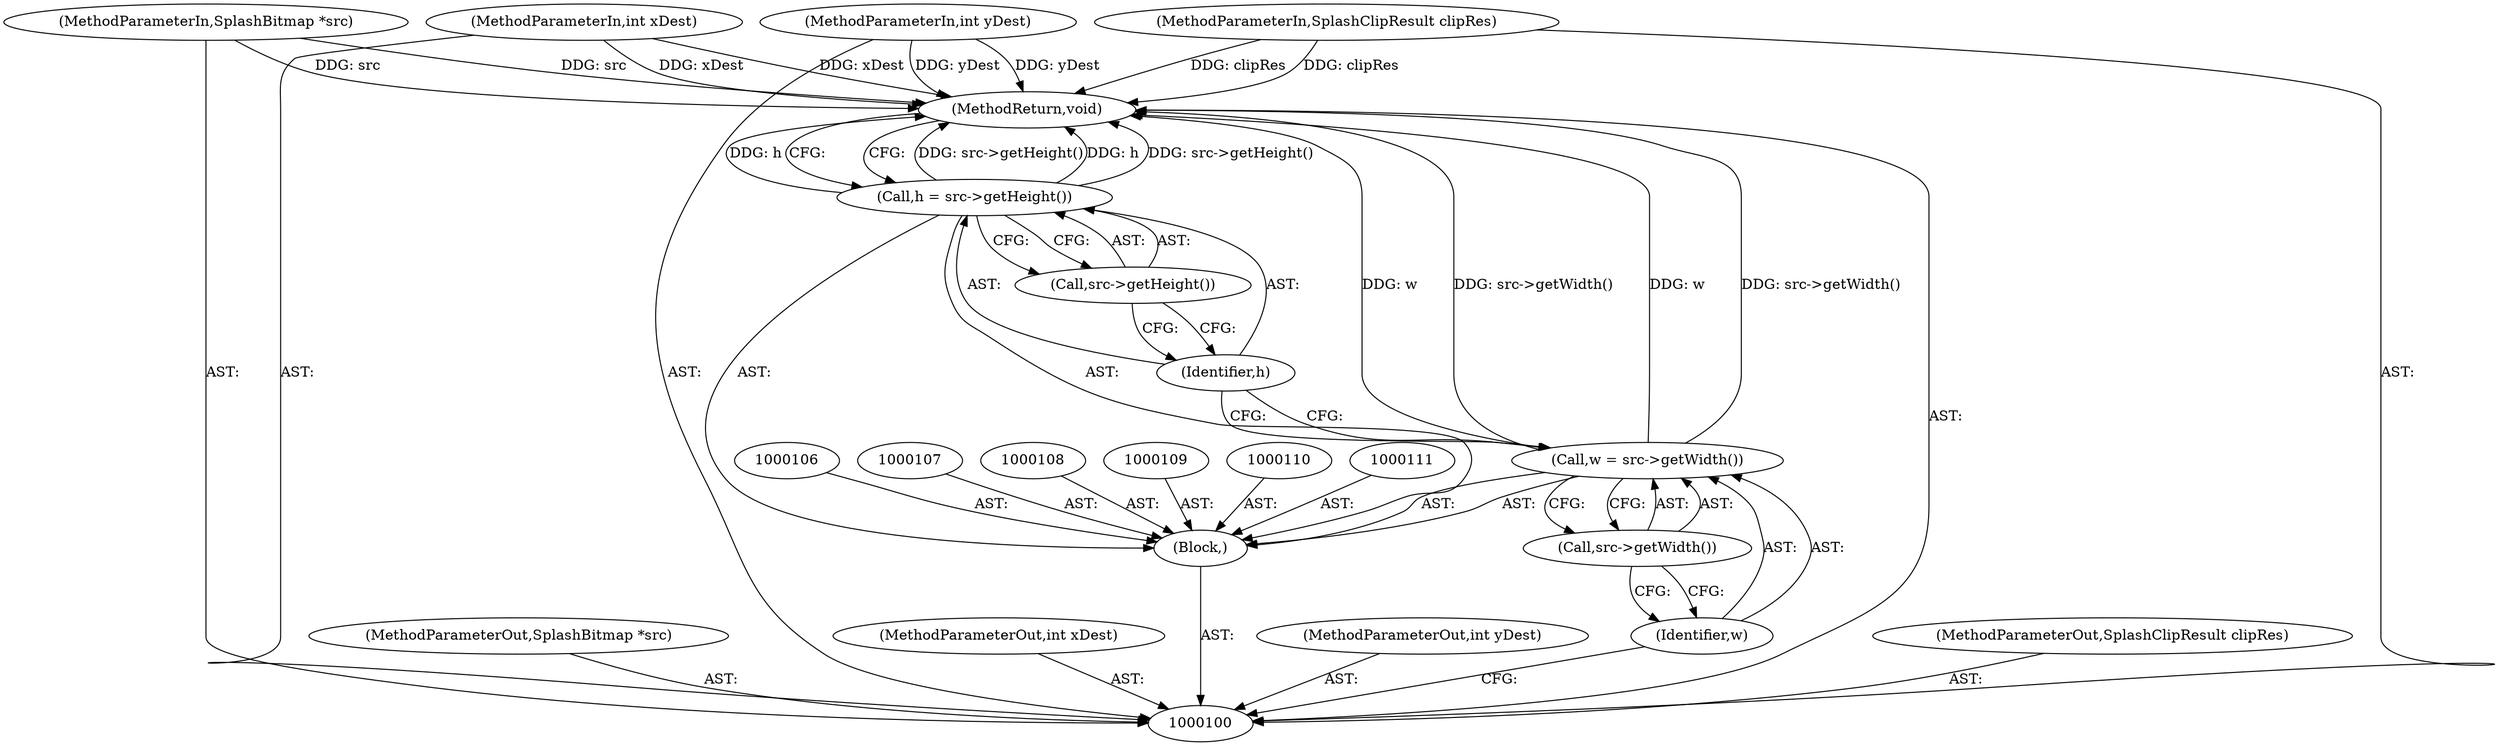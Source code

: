 digraph "1_poppler_a9b8ab4657dec65b8b86c225d12c533ad7e984e2_0" {
"1000118" [label="(MethodReturn,void)"];
"1000101" [label="(MethodParameterIn,SplashBitmap *src)"];
"1000137" [label="(MethodParameterOut,SplashBitmap *src)"];
"1000102" [label="(MethodParameterIn,int xDest)"];
"1000138" [label="(MethodParameterOut,int xDest)"];
"1000103" [label="(MethodParameterIn,int yDest)"];
"1000139" [label="(MethodParameterOut,int yDest)"];
"1000105" [label="(Block,)"];
"1000104" [label="(MethodParameterIn,SplashClipResult clipRes)"];
"1000140" [label="(MethodParameterOut,SplashClipResult clipRes)"];
"1000112" [label="(Call,w = src->getWidth())"];
"1000113" [label="(Identifier,w)"];
"1000114" [label="(Call,src->getWidth())"];
"1000115" [label="(Call,h = src->getHeight())"];
"1000116" [label="(Identifier,h)"];
"1000117" [label="(Call,src->getHeight())"];
"1000118" -> "1000100"  [label="AST: "];
"1000118" -> "1000115"  [label="CFG: "];
"1000115" -> "1000118"  [label="DDG: src->getHeight()"];
"1000115" -> "1000118"  [label="DDG: h"];
"1000104" -> "1000118"  [label="DDG: clipRes"];
"1000112" -> "1000118"  [label="DDG: src->getWidth()"];
"1000112" -> "1000118"  [label="DDG: w"];
"1000103" -> "1000118"  [label="DDG: yDest"];
"1000102" -> "1000118"  [label="DDG: xDest"];
"1000101" -> "1000118"  [label="DDG: src"];
"1000101" -> "1000100"  [label="AST: "];
"1000101" -> "1000118"  [label="DDG: src"];
"1000137" -> "1000100"  [label="AST: "];
"1000102" -> "1000100"  [label="AST: "];
"1000102" -> "1000118"  [label="DDG: xDest"];
"1000138" -> "1000100"  [label="AST: "];
"1000103" -> "1000100"  [label="AST: "];
"1000103" -> "1000118"  [label="DDG: yDest"];
"1000139" -> "1000100"  [label="AST: "];
"1000105" -> "1000100"  [label="AST: "];
"1000106" -> "1000105"  [label="AST: "];
"1000107" -> "1000105"  [label="AST: "];
"1000108" -> "1000105"  [label="AST: "];
"1000109" -> "1000105"  [label="AST: "];
"1000110" -> "1000105"  [label="AST: "];
"1000111" -> "1000105"  [label="AST: "];
"1000112" -> "1000105"  [label="AST: "];
"1000115" -> "1000105"  [label="AST: "];
"1000104" -> "1000100"  [label="AST: "];
"1000104" -> "1000118"  [label="DDG: clipRes"];
"1000140" -> "1000100"  [label="AST: "];
"1000112" -> "1000105"  [label="AST: "];
"1000112" -> "1000114"  [label="CFG: "];
"1000113" -> "1000112"  [label="AST: "];
"1000114" -> "1000112"  [label="AST: "];
"1000116" -> "1000112"  [label="CFG: "];
"1000112" -> "1000118"  [label="DDG: src->getWidth()"];
"1000112" -> "1000118"  [label="DDG: w"];
"1000113" -> "1000112"  [label="AST: "];
"1000113" -> "1000100"  [label="CFG: "];
"1000114" -> "1000113"  [label="CFG: "];
"1000114" -> "1000112"  [label="AST: "];
"1000114" -> "1000113"  [label="CFG: "];
"1000112" -> "1000114"  [label="CFG: "];
"1000115" -> "1000105"  [label="AST: "];
"1000115" -> "1000117"  [label="CFG: "];
"1000116" -> "1000115"  [label="AST: "];
"1000117" -> "1000115"  [label="AST: "];
"1000118" -> "1000115"  [label="CFG: "];
"1000115" -> "1000118"  [label="DDG: src->getHeight()"];
"1000115" -> "1000118"  [label="DDG: h"];
"1000116" -> "1000115"  [label="AST: "];
"1000116" -> "1000112"  [label="CFG: "];
"1000117" -> "1000116"  [label="CFG: "];
"1000117" -> "1000115"  [label="AST: "];
"1000117" -> "1000116"  [label="CFG: "];
"1000115" -> "1000117"  [label="CFG: "];
}
